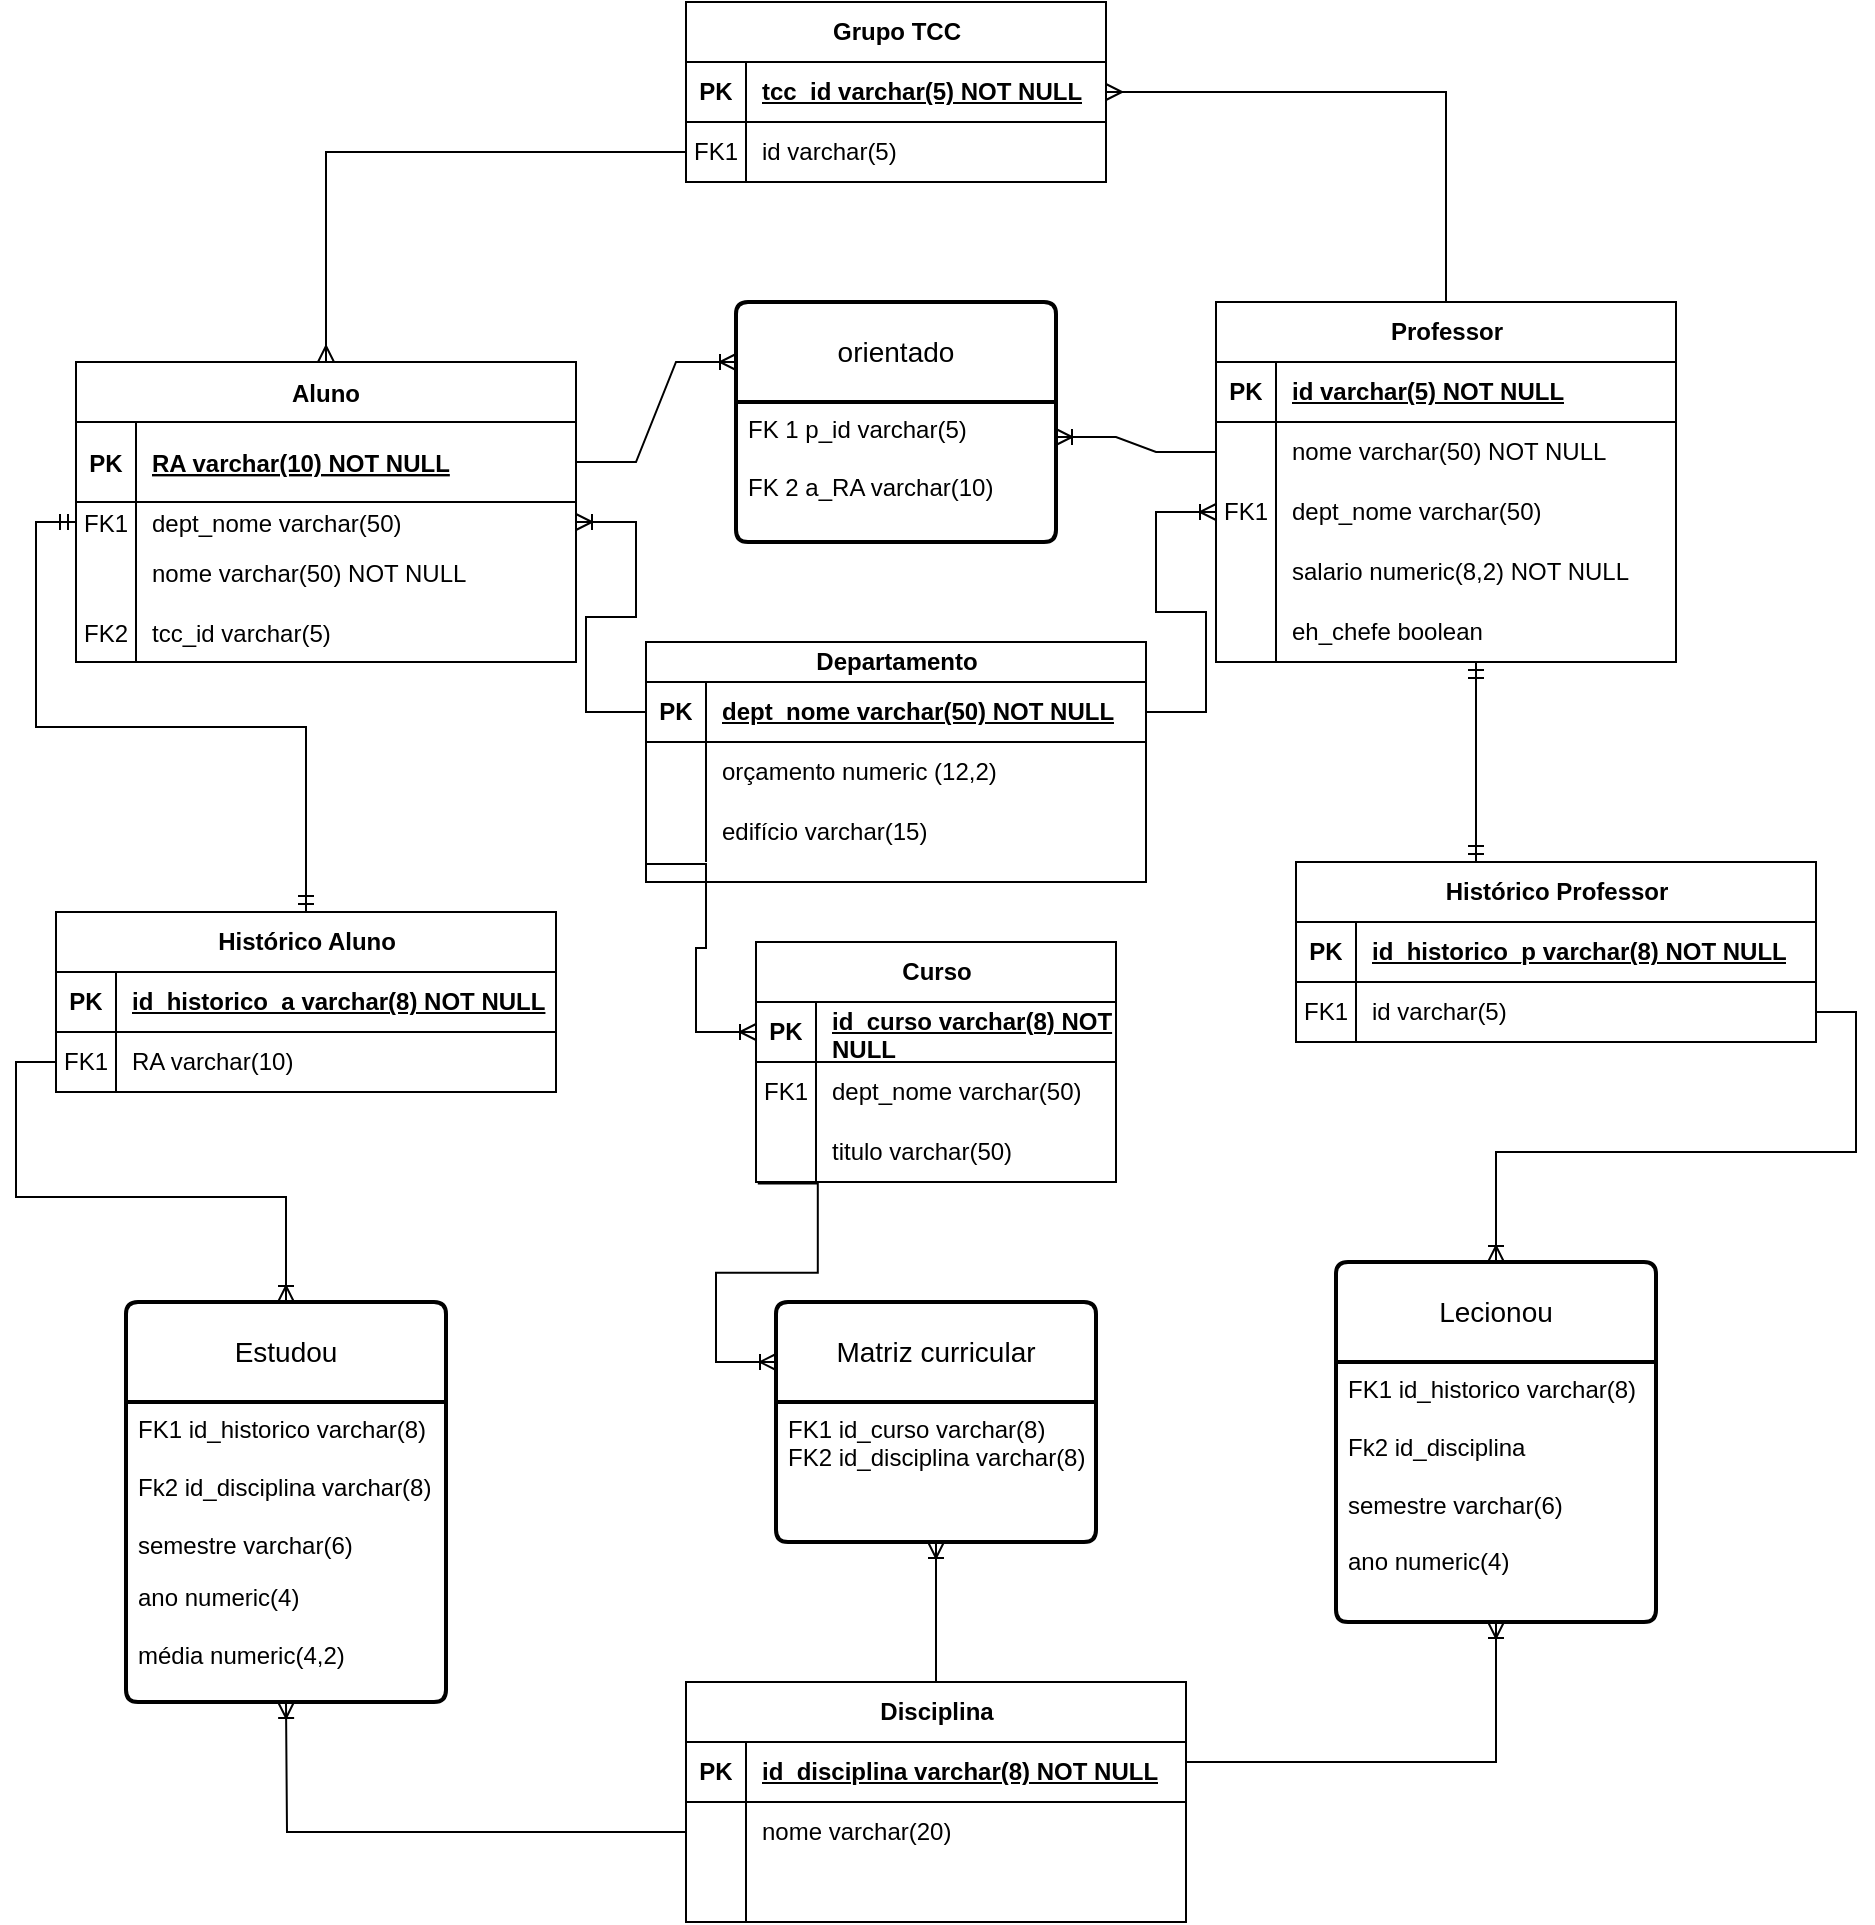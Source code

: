<mxfile version="24.4.4" type="device">
  <diagram id="R2lEEEUBdFMjLlhIrx00" name="Page-1">
    <mxGraphModel dx="2706" dy="1057" grid="1" gridSize="10" guides="1" tooltips="1" connect="1" arrows="1" fold="1" page="1" pageScale="1" pageWidth="850" pageHeight="1100" math="0" shadow="0" extFonts="Permanent Marker^https://fonts.googleapis.com/css?family=Permanent+Marker">
      <root>
        <mxCell id="0" />
        <mxCell id="1" parent="0" />
        <mxCell id="C-vyLk0tnHw3VtMMgP7b-23" value="Aluno" style="shape=table;startSize=30;container=1;collapsible=1;childLayout=tableLayout;fixedRows=1;rowLines=0;fontStyle=1;align=center;resizeLast=1;" parent="1" vertex="1">
          <mxGeometry x="390" y="330" width="250" height="150" as="geometry" />
        </mxCell>
        <mxCell id="C-vyLk0tnHw3VtMMgP7b-24" value="" style="shape=partialRectangle;collapsible=0;dropTarget=0;pointerEvents=0;fillColor=none;points=[[0,0.5],[1,0.5]];portConstraint=eastwest;top=0;left=0;right=0;bottom=1;" parent="C-vyLk0tnHw3VtMMgP7b-23" vertex="1">
          <mxGeometry y="30" width="250" height="40" as="geometry" />
        </mxCell>
        <mxCell id="C-vyLk0tnHw3VtMMgP7b-25" value="PK" style="shape=partialRectangle;overflow=hidden;connectable=0;fillColor=none;top=0;left=0;bottom=0;right=0;fontStyle=1;" parent="C-vyLk0tnHw3VtMMgP7b-24" vertex="1">
          <mxGeometry width="30" height="40" as="geometry">
            <mxRectangle width="30" height="40" as="alternateBounds" />
          </mxGeometry>
        </mxCell>
        <mxCell id="C-vyLk0tnHw3VtMMgP7b-26" value="RA varchar(10) NOT NULL " style="shape=partialRectangle;overflow=hidden;connectable=0;fillColor=none;top=0;left=0;bottom=0;right=0;align=left;spacingLeft=6;fontStyle=5;" parent="C-vyLk0tnHw3VtMMgP7b-24" vertex="1">
          <mxGeometry x="30" width="220" height="40" as="geometry">
            <mxRectangle width="220" height="40" as="alternateBounds" />
          </mxGeometry>
        </mxCell>
        <mxCell id="ZfiC-rgKE3ROFHH8nyCl-89" style="shape=partialRectangle;collapsible=0;dropTarget=0;pointerEvents=0;fillColor=none;points=[[0,0.5],[1,0.5]];portConstraint=eastwest;top=0;left=0;right=0;bottom=0;" parent="C-vyLk0tnHw3VtMMgP7b-23" vertex="1">
          <mxGeometry y="70" width="250" height="20" as="geometry" />
        </mxCell>
        <mxCell id="ZfiC-rgKE3ROFHH8nyCl-90" value="FK1" style="shape=partialRectangle;overflow=hidden;connectable=0;fillColor=none;top=0;left=0;bottom=0;right=0;" parent="ZfiC-rgKE3ROFHH8nyCl-89" vertex="1">
          <mxGeometry width="30" height="20" as="geometry">
            <mxRectangle width="30" height="20" as="alternateBounds" />
          </mxGeometry>
        </mxCell>
        <mxCell id="ZfiC-rgKE3ROFHH8nyCl-91" value="dept_nome varchar(50)" style="shape=partialRectangle;overflow=hidden;connectable=0;fillColor=none;top=0;left=0;bottom=0;right=0;align=left;spacingLeft=6;" parent="ZfiC-rgKE3ROFHH8nyCl-89" vertex="1">
          <mxGeometry x="30" width="220" height="20" as="geometry">
            <mxRectangle width="220" height="20" as="alternateBounds" />
          </mxGeometry>
        </mxCell>
        <mxCell id="C-vyLk0tnHw3VtMMgP7b-27" value="" style="shape=partialRectangle;collapsible=0;dropTarget=0;pointerEvents=0;fillColor=none;points=[[0,0.5],[1,0.5]];portConstraint=eastwest;top=0;left=0;right=0;bottom=0;" parent="C-vyLk0tnHw3VtMMgP7b-23" vertex="1">
          <mxGeometry y="90" width="250" height="30" as="geometry" />
        </mxCell>
        <mxCell id="C-vyLk0tnHw3VtMMgP7b-28" value="" style="shape=partialRectangle;overflow=hidden;connectable=0;fillColor=none;top=0;left=0;bottom=0;right=0;" parent="C-vyLk0tnHw3VtMMgP7b-27" vertex="1">
          <mxGeometry width="30" height="30" as="geometry">
            <mxRectangle width="30" height="30" as="alternateBounds" />
          </mxGeometry>
        </mxCell>
        <mxCell id="C-vyLk0tnHw3VtMMgP7b-29" value="nome varchar(50) NOT NULL" style="shape=partialRectangle;overflow=hidden;connectable=0;fillColor=none;top=0;left=0;bottom=0;right=0;align=left;spacingLeft=6;" parent="C-vyLk0tnHw3VtMMgP7b-27" vertex="1">
          <mxGeometry x="30" width="220" height="30" as="geometry">
            <mxRectangle width="220" height="30" as="alternateBounds" />
          </mxGeometry>
        </mxCell>
        <mxCell id="eFaswVsTaWj_nXgPImSr-24" style="shape=partialRectangle;collapsible=0;dropTarget=0;pointerEvents=0;fillColor=none;points=[[0,0.5],[1,0.5]];portConstraint=eastwest;top=0;left=0;right=0;bottom=0;" parent="C-vyLk0tnHw3VtMMgP7b-23" vertex="1">
          <mxGeometry y="120" width="250" height="30" as="geometry" />
        </mxCell>
        <mxCell id="eFaswVsTaWj_nXgPImSr-25" value="FK2" style="shape=partialRectangle;overflow=hidden;connectable=0;fillColor=none;top=0;left=0;bottom=0;right=0;" parent="eFaswVsTaWj_nXgPImSr-24" vertex="1">
          <mxGeometry width="30" height="30" as="geometry">
            <mxRectangle width="30" height="30" as="alternateBounds" />
          </mxGeometry>
        </mxCell>
        <mxCell id="eFaswVsTaWj_nXgPImSr-26" value="tcc_id varchar(5)" style="shape=partialRectangle;overflow=hidden;connectable=0;fillColor=none;top=0;left=0;bottom=0;right=0;align=left;spacingLeft=6;" parent="eFaswVsTaWj_nXgPImSr-24" vertex="1">
          <mxGeometry x="30" width="220" height="30" as="geometry">
            <mxRectangle width="220" height="30" as="alternateBounds" />
          </mxGeometry>
        </mxCell>
        <mxCell id="V-gbVUibh66aEw_NLdUC-1" value="orientado" style="swimlane;childLayout=stackLayout;horizontal=1;startSize=50;horizontalStack=0;rounded=1;fontSize=14;fontStyle=0;strokeWidth=2;resizeParent=0;resizeLast=1;shadow=0;dashed=0;align=center;arcSize=4;whiteSpace=wrap;html=1;" parent="1" vertex="1">
          <mxGeometry x="720" y="300" width="160" height="120" as="geometry" />
        </mxCell>
        <mxCell id="V-gbVUibh66aEw_NLdUC-2" value="FK 1 p_id varchar(5)&lt;div&gt;&lt;br&gt;&lt;div&gt;FK 2 a_RA varchar(10)&lt;/div&gt;&lt;/div&gt;" style="align=left;strokeColor=none;fillColor=none;spacingLeft=4;fontSize=12;verticalAlign=top;resizable=0;rotatable=0;part=1;html=1;" parent="V-gbVUibh66aEw_NLdUC-1" vertex="1">
          <mxGeometry y="50" width="160" height="70" as="geometry" />
        </mxCell>
        <mxCell id="V-gbVUibh66aEw_NLdUC-4" value="" style="edgeStyle=entityRelationEdgeStyle;fontSize=12;html=1;endArrow=ERoneToMany;rounded=0;exitX=1;exitY=0.5;exitDx=0;exitDy=0;entryX=0;entryY=0.25;entryDx=0;entryDy=0;" parent="1" source="C-vyLk0tnHw3VtMMgP7b-24" target="V-gbVUibh66aEw_NLdUC-1" edge="1">
          <mxGeometry width="100" height="100" relative="1" as="geometry">
            <mxPoint x="730" y="520" as="sourcePoint" />
            <mxPoint x="830" y="420" as="targetPoint" />
          </mxGeometry>
        </mxCell>
        <mxCell id="eFaswVsTaWj_nXgPImSr-29" style="edgeStyle=orthogonalEdgeStyle;rounded=0;orthogonalLoop=1;jettySize=auto;html=1;exitX=0.5;exitY=0;exitDx=0;exitDy=0;entryX=1;entryY=0.5;entryDx=0;entryDy=0;endArrow=ERmany;endFill=0;" parent="1" source="V-gbVUibh66aEw_NLdUC-5" edge="1">
          <mxGeometry relative="1" as="geometry" />
        </mxCell>
        <mxCell id="eFaswVsTaWj_nXgPImSr-30" style="edgeStyle=orthogonalEdgeStyle;rounded=0;orthogonalLoop=1;jettySize=auto;html=1;exitX=0.5;exitY=0;exitDx=0;exitDy=0;entryX=1;entryY=0.5;entryDx=0;entryDy=0;endArrow=ERmany;endFill=0;" parent="1" source="V-gbVUibh66aEw_NLdUC-5" target="eFaswVsTaWj_nXgPImSr-11" edge="1">
          <mxGeometry relative="1" as="geometry" />
        </mxCell>
        <mxCell id="V-gbVUibh66aEw_NLdUC-5" value="Professor" style="shape=table;startSize=30;container=1;collapsible=1;childLayout=tableLayout;fixedRows=1;rowLines=0;fontStyle=1;align=center;resizeLast=1;html=1;" parent="1" vertex="1">
          <mxGeometry x="960" y="300" width="230" height="180" as="geometry" />
        </mxCell>
        <mxCell id="V-gbVUibh66aEw_NLdUC-6" value="" style="shape=tableRow;horizontal=0;startSize=0;swimlaneHead=0;swimlaneBody=0;fillColor=none;collapsible=0;dropTarget=0;points=[[0,0.5],[1,0.5]];portConstraint=eastwest;top=0;left=0;right=0;bottom=1;" parent="V-gbVUibh66aEw_NLdUC-5" vertex="1">
          <mxGeometry y="30" width="230" height="30" as="geometry" />
        </mxCell>
        <mxCell id="V-gbVUibh66aEw_NLdUC-7" value="PK" style="shape=partialRectangle;connectable=0;fillColor=none;top=0;left=0;bottom=0;right=0;fontStyle=1;overflow=hidden;whiteSpace=wrap;html=1;" parent="V-gbVUibh66aEw_NLdUC-6" vertex="1">
          <mxGeometry width="30" height="30" as="geometry">
            <mxRectangle width="30" height="30" as="alternateBounds" />
          </mxGeometry>
        </mxCell>
        <mxCell id="V-gbVUibh66aEw_NLdUC-8" value="id varchar(5) NOT NULL" style="shape=partialRectangle;connectable=0;fillColor=none;top=0;left=0;bottom=0;right=0;align=left;spacingLeft=6;fontStyle=5;overflow=hidden;whiteSpace=wrap;html=1;" parent="V-gbVUibh66aEw_NLdUC-6" vertex="1">
          <mxGeometry x="30" width="200" height="30" as="geometry">
            <mxRectangle width="200" height="30" as="alternateBounds" />
          </mxGeometry>
        </mxCell>
        <mxCell id="V-gbVUibh66aEw_NLdUC-9" value="" style="shape=tableRow;horizontal=0;startSize=0;swimlaneHead=0;swimlaneBody=0;fillColor=none;collapsible=0;dropTarget=0;points=[[0,0.5],[1,0.5]];portConstraint=eastwest;top=0;left=0;right=0;bottom=0;" parent="V-gbVUibh66aEw_NLdUC-5" vertex="1">
          <mxGeometry y="60" width="230" height="30" as="geometry" />
        </mxCell>
        <mxCell id="V-gbVUibh66aEw_NLdUC-10" value="" style="shape=partialRectangle;connectable=0;fillColor=none;top=0;left=0;bottom=0;right=0;editable=1;overflow=hidden;whiteSpace=wrap;html=1;" parent="V-gbVUibh66aEw_NLdUC-9" vertex="1">
          <mxGeometry width="30" height="30" as="geometry">
            <mxRectangle width="30" height="30" as="alternateBounds" />
          </mxGeometry>
        </mxCell>
        <mxCell id="V-gbVUibh66aEw_NLdUC-11" value="nome varchar(50) NOT NULL" style="shape=partialRectangle;connectable=0;fillColor=none;top=0;left=0;bottom=0;right=0;align=left;spacingLeft=6;overflow=hidden;whiteSpace=wrap;html=1;" parent="V-gbVUibh66aEw_NLdUC-9" vertex="1">
          <mxGeometry x="30" width="200" height="30" as="geometry">
            <mxRectangle width="200" height="30" as="alternateBounds" />
          </mxGeometry>
        </mxCell>
        <mxCell id="V-gbVUibh66aEw_NLdUC-12" value="" style="shape=tableRow;horizontal=0;startSize=0;swimlaneHead=0;swimlaneBody=0;fillColor=none;collapsible=0;dropTarget=0;points=[[0,0.5],[1,0.5]];portConstraint=eastwest;top=0;left=0;right=0;bottom=0;" parent="V-gbVUibh66aEw_NLdUC-5" vertex="1">
          <mxGeometry y="90" width="230" height="30" as="geometry" />
        </mxCell>
        <mxCell id="V-gbVUibh66aEw_NLdUC-13" value="FK1" style="shape=partialRectangle;connectable=0;fillColor=none;top=0;left=0;bottom=0;right=0;editable=1;overflow=hidden;whiteSpace=wrap;html=1;" parent="V-gbVUibh66aEw_NLdUC-12" vertex="1">
          <mxGeometry width="30" height="30" as="geometry">
            <mxRectangle width="30" height="30" as="alternateBounds" />
          </mxGeometry>
        </mxCell>
        <mxCell id="V-gbVUibh66aEw_NLdUC-14" value="dept_nome varchar(50)" style="shape=partialRectangle;connectable=0;fillColor=none;top=0;left=0;bottom=0;right=0;align=left;spacingLeft=6;overflow=hidden;whiteSpace=wrap;html=1;" parent="V-gbVUibh66aEw_NLdUC-12" vertex="1">
          <mxGeometry x="30" width="200" height="30" as="geometry">
            <mxRectangle width="200" height="30" as="alternateBounds" />
          </mxGeometry>
        </mxCell>
        <mxCell id="V-gbVUibh66aEw_NLdUC-15" value="" style="shape=tableRow;horizontal=0;startSize=0;swimlaneHead=0;swimlaneBody=0;fillColor=none;collapsible=0;dropTarget=0;points=[[0,0.5],[1,0.5]];portConstraint=eastwest;top=0;left=0;right=0;bottom=0;" parent="V-gbVUibh66aEw_NLdUC-5" vertex="1">
          <mxGeometry y="120" width="230" height="30" as="geometry" />
        </mxCell>
        <mxCell id="V-gbVUibh66aEw_NLdUC-16" value="" style="shape=partialRectangle;connectable=0;fillColor=none;top=0;left=0;bottom=0;right=0;editable=1;overflow=hidden;whiteSpace=wrap;html=1;" parent="V-gbVUibh66aEw_NLdUC-15" vertex="1">
          <mxGeometry width="30" height="30" as="geometry">
            <mxRectangle width="30" height="30" as="alternateBounds" />
          </mxGeometry>
        </mxCell>
        <mxCell id="V-gbVUibh66aEw_NLdUC-17" value="salario numeric(8,2) NOT NULL" style="shape=partialRectangle;connectable=0;fillColor=none;top=0;left=0;bottom=0;right=0;align=left;spacingLeft=6;overflow=hidden;whiteSpace=wrap;html=1;" parent="V-gbVUibh66aEw_NLdUC-15" vertex="1">
          <mxGeometry x="30" width="200" height="30" as="geometry">
            <mxRectangle width="200" height="30" as="alternateBounds" />
          </mxGeometry>
        </mxCell>
        <mxCell id="eFaswVsTaWj_nXgPImSr-7" style="shape=tableRow;horizontal=0;startSize=0;swimlaneHead=0;swimlaneBody=0;fillColor=none;collapsible=0;dropTarget=0;points=[[0,0.5],[1,0.5]];portConstraint=eastwest;top=0;left=0;right=0;bottom=0;" parent="V-gbVUibh66aEw_NLdUC-5" vertex="1">
          <mxGeometry y="150" width="230" height="30" as="geometry" />
        </mxCell>
        <mxCell id="eFaswVsTaWj_nXgPImSr-8" style="shape=partialRectangle;connectable=0;fillColor=none;top=0;left=0;bottom=0;right=0;editable=1;overflow=hidden;whiteSpace=wrap;html=1;" parent="eFaswVsTaWj_nXgPImSr-7" vertex="1">
          <mxGeometry width="30" height="30" as="geometry">
            <mxRectangle width="30" height="30" as="alternateBounds" />
          </mxGeometry>
        </mxCell>
        <mxCell id="eFaswVsTaWj_nXgPImSr-9" value="eh_chefe boolean" style="shape=partialRectangle;connectable=0;fillColor=none;top=0;left=0;bottom=0;right=0;align=left;spacingLeft=6;overflow=hidden;whiteSpace=wrap;html=1;" parent="eFaswVsTaWj_nXgPImSr-7" vertex="1">
          <mxGeometry x="30" width="200" height="30" as="geometry">
            <mxRectangle width="200" height="30" as="alternateBounds" />
          </mxGeometry>
        </mxCell>
        <mxCell id="V-gbVUibh66aEw_NLdUC-18" value="" style="edgeStyle=entityRelationEdgeStyle;fontSize=12;html=1;endArrow=ERoneToMany;rounded=0;exitX=0;exitY=0.5;exitDx=0;exitDy=0;entryX=1;entryY=0.25;entryDx=0;entryDy=0;" parent="1" source="V-gbVUibh66aEw_NLdUC-9" target="V-gbVUibh66aEw_NLdUC-2" edge="1">
          <mxGeometry width="100" height="100" relative="1" as="geometry">
            <mxPoint x="680" y="345" as="sourcePoint" />
            <mxPoint x="850" y="350" as="targetPoint" />
          </mxGeometry>
        </mxCell>
        <mxCell id="V-gbVUibh66aEw_NLdUC-19" value="Departamento" style="shape=table;startSize=20;container=1;collapsible=1;childLayout=tableLayout;fixedRows=1;rowLines=0;fontStyle=1;align=center;resizeLast=1;html=1;" parent="1" vertex="1">
          <mxGeometry x="675" y="470" width="250" height="120" as="geometry" />
        </mxCell>
        <mxCell id="V-gbVUibh66aEw_NLdUC-20" value="" style="shape=tableRow;horizontal=0;startSize=0;swimlaneHead=0;swimlaneBody=0;fillColor=none;collapsible=0;dropTarget=0;points=[[0,0.5],[1,0.5]];portConstraint=eastwest;top=0;left=0;right=0;bottom=1;" parent="V-gbVUibh66aEw_NLdUC-19" vertex="1">
          <mxGeometry y="20" width="250" height="30" as="geometry" />
        </mxCell>
        <mxCell id="V-gbVUibh66aEw_NLdUC-21" value="PK" style="shape=partialRectangle;connectable=0;fillColor=none;top=0;left=0;bottom=0;right=0;fontStyle=1;overflow=hidden;whiteSpace=wrap;html=1;" parent="V-gbVUibh66aEw_NLdUC-20" vertex="1">
          <mxGeometry width="30" height="30" as="geometry">
            <mxRectangle width="30" height="30" as="alternateBounds" />
          </mxGeometry>
        </mxCell>
        <mxCell id="V-gbVUibh66aEw_NLdUC-22" value="dept_nome varchar(50) NOT NULL" style="shape=partialRectangle;connectable=0;fillColor=none;top=0;left=0;bottom=0;right=0;align=left;spacingLeft=6;fontStyle=5;overflow=hidden;whiteSpace=wrap;html=1;" parent="V-gbVUibh66aEw_NLdUC-20" vertex="1">
          <mxGeometry x="30" width="220" height="30" as="geometry">
            <mxRectangle width="220" height="30" as="alternateBounds" />
          </mxGeometry>
        </mxCell>
        <mxCell id="V-gbVUibh66aEw_NLdUC-23" value="" style="shape=tableRow;horizontal=0;startSize=0;swimlaneHead=0;swimlaneBody=0;fillColor=none;collapsible=0;dropTarget=0;points=[[0,0.5],[1,0.5]];portConstraint=eastwest;top=0;left=0;right=0;bottom=0;" parent="V-gbVUibh66aEw_NLdUC-19" vertex="1">
          <mxGeometry y="50" width="250" height="30" as="geometry" />
        </mxCell>
        <mxCell id="V-gbVUibh66aEw_NLdUC-24" value="" style="shape=partialRectangle;connectable=0;fillColor=none;top=0;left=0;bottom=0;right=0;editable=1;overflow=hidden;whiteSpace=wrap;html=1;" parent="V-gbVUibh66aEw_NLdUC-23" vertex="1">
          <mxGeometry width="30" height="30" as="geometry">
            <mxRectangle width="30" height="30" as="alternateBounds" />
          </mxGeometry>
        </mxCell>
        <mxCell id="V-gbVUibh66aEw_NLdUC-25" value="orçamento numeric (12,2)" style="shape=partialRectangle;connectable=0;fillColor=none;top=0;left=0;bottom=0;right=0;align=left;spacingLeft=6;overflow=hidden;whiteSpace=wrap;html=1;" parent="V-gbVUibh66aEw_NLdUC-23" vertex="1">
          <mxGeometry x="30" width="220" height="30" as="geometry">
            <mxRectangle width="220" height="30" as="alternateBounds" />
          </mxGeometry>
        </mxCell>
        <mxCell id="V-gbVUibh66aEw_NLdUC-26" value="" style="shape=tableRow;horizontal=0;startSize=0;swimlaneHead=0;swimlaneBody=0;fillColor=none;collapsible=0;dropTarget=0;points=[[0,0.5],[1,0.5]];portConstraint=eastwest;top=0;left=0;right=0;bottom=0;" parent="V-gbVUibh66aEw_NLdUC-19" vertex="1">
          <mxGeometry y="80" width="250" height="30" as="geometry" />
        </mxCell>
        <mxCell id="V-gbVUibh66aEw_NLdUC-27" value="" style="shape=partialRectangle;connectable=0;fillColor=none;top=0;left=0;bottom=0;right=0;editable=1;overflow=hidden;whiteSpace=wrap;html=1;" parent="V-gbVUibh66aEw_NLdUC-26" vertex="1">
          <mxGeometry width="30" height="30" as="geometry">
            <mxRectangle width="30" height="30" as="alternateBounds" />
          </mxGeometry>
        </mxCell>
        <mxCell id="V-gbVUibh66aEw_NLdUC-28" value="edifício varchar(15)" style="shape=partialRectangle;connectable=0;fillColor=none;top=0;left=0;bottom=0;right=0;align=left;spacingLeft=6;overflow=hidden;whiteSpace=wrap;html=1;" parent="V-gbVUibh66aEw_NLdUC-26" vertex="1">
          <mxGeometry x="30" width="220" height="30" as="geometry">
            <mxRectangle width="220" height="30" as="alternateBounds" />
          </mxGeometry>
        </mxCell>
        <mxCell id="V-gbVUibh66aEw_NLdUC-32" value="" style="edgeStyle=entityRelationEdgeStyle;fontSize=12;html=1;endArrow=ERoneToMany;rounded=0;exitX=0;exitY=0.5;exitDx=0;exitDy=0;entryX=1;entryY=0.5;entryDx=0;entryDy=0;" parent="1" source="V-gbVUibh66aEw_NLdUC-20" target="ZfiC-rgKE3ROFHH8nyCl-89" edge="1">
          <mxGeometry width="100" height="100" relative="1" as="geometry">
            <mxPoint x="680" y="345" as="sourcePoint" />
            <mxPoint x="740" y="340" as="targetPoint" />
          </mxGeometry>
        </mxCell>
        <mxCell id="V-gbVUibh66aEw_NLdUC-33" value="" style="edgeStyle=entityRelationEdgeStyle;fontSize=12;html=1;endArrow=ERoneToMany;rounded=0;exitX=1;exitY=0.5;exitDx=0;exitDy=0;entryX=0;entryY=0.5;entryDx=0;entryDy=0;" parent="1" source="V-gbVUibh66aEw_NLdUC-20" target="V-gbVUibh66aEw_NLdUC-12" edge="1">
          <mxGeometry width="100" height="100" relative="1" as="geometry">
            <mxPoint x="690" y="355" as="sourcePoint" />
            <mxPoint x="750" y="350" as="targetPoint" />
          </mxGeometry>
        </mxCell>
        <mxCell id="V-gbVUibh66aEw_NLdUC-34" value="Curso" style="shape=table;startSize=30;container=1;collapsible=1;childLayout=tableLayout;fixedRows=1;rowLines=0;fontStyle=1;align=center;resizeLast=1;html=1;" parent="1" vertex="1">
          <mxGeometry x="730" y="620" width="180" height="120" as="geometry" />
        </mxCell>
        <mxCell id="V-gbVUibh66aEw_NLdUC-35" value="" style="shape=tableRow;horizontal=0;startSize=0;swimlaneHead=0;swimlaneBody=0;fillColor=none;collapsible=0;dropTarget=0;points=[[0,0.5],[1,0.5]];portConstraint=eastwest;top=0;left=0;right=0;bottom=1;" parent="V-gbVUibh66aEw_NLdUC-34" vertex="1">
          <mxGeometry y="30" width="180" height="30" as="geometry" />
        </mxCell>
        <mxCell id="V-gbVUibh66aEw_NLdUC-36" value="PK" style="shape=partialRectangle;connectable=0;fillColor=none;top=0;left=0;bottom=0;right=0;fontStyle=1;overflow=hidden;whiteSpace=wrap;html=1;" parent="V-gbVUibh66aEw_NLdUC-35" vertex="1">
          <mxGeometry width="30" height="30" as="geometry">
            <mxRectangle width="30" height="30" as="alternateBounds" />
          </mxGeometry>
        </mxCell>
        <mxCell id="V-gbVUibh66aEw_NLdUC-37" value="id_curso varchar(8) NOT NULL" style="shape=partialRectangle;connectable=0;fillColor=none;top=0;left=0;bottom=0;right=0;align=left;spacingLeft=6;fontStyle=5;overflow=hidden;whiteSpace=wrap;html=1;" parent="V-gbVUibh66aEw_NLdUC-35" vertex="1">
          <mxGeometry x="30" width="150" height="30" as="geometry">
            <mxRectangle width="150" height="30" as="alternateBounds" />
          </mxGeometry>
        </mxCell>
        <mxCell id="V-gbVUibh66aEw_NLdUC-38" value="" style="shape=tableRow;horizontal=0;startSize=0;swimlaneHead=0;swimlaneBody=0;fillColor=none;collapsible=0;dropTarget=0;points=[[0,0.5],[1,0.5]];portConstraint=eastwest;top=0;left=0;right=0;bottom=0;" parent="V-gbVUibh66aEw_NLdUC-34" vertex="1">
          <mxGeometry y="60" width="180" height="30" as="geometry" />
        </mxCell>
        <mxCell id="V-gbVUibh66aEw_NLdUC-39" value="FK1" style="shape=partialRectangle;connectable=0;fillColor=none;top=0;left=0;bottom=0;right=0;editable=1;overflow=hidden;whiteSpace=wrap;html=1;" parent="V-gbVUibh66aEw_NLdUC-38" vertex="1">
          <mxGeometry width="30" height="30" as="geometry">
            <mxRectangle width="30" height="30" as="alternateBounds" />
          </mxGeometry>
        </mxCell>
        <mxCell id="V-gbVUibh66aEw_NLdUC-40" value="dept_nome varchar(50)" style="shape=partialRectangle;connectable=0;fillColor=none;top=0;left=0;bottom=0;right=0;align=left;spacingLeft=6;overflow=hidden;whiteSpace=wrap;html=1;" parent="V-gbVUibh66aEw_NLdUC-38" vertex="1">
          <mxGeometry x="30" width="150" height="30" as="geometry">
            <mxRectangle width="150" height="30" as="alternateBounds" />
          </mxGeometry>
        </mxCell>
        <mxCell id="V-gbVUibh66aEw_NLdUC-41" value="" style="shape=tableRow;horizontal=0;startSize=0;swimlaneHead=0;swimlaneBody=0;fillColor=none;collapsible=0;dropTarget=0;points=[[0,0.5],[1,0.5]];portConstraint=eastwest;top=0;left=0;right=0;bottom=0;" parent="V-gbVUibh66aEw_NLdUC-34" vertex="1">
          <mxGeometry y="90" width="180" height="30" as="geometry" />
        </mxCell>
        <mxCell id="V-gbVUibh66aEw_NLdUC-42" value="" style="shape=partialRectangle;connectable=0;fillColor=none;top=0;left=0;bottom=0;right=0;editable=1;overflow=hidden;whiteSpace=wrap;html=1;" parent="V-gbVUibh66aEw_NLdUC-41" vertex="1">
          <mxGeometry width="30" height="30" as="geometry">
            <mxRectangle width="30" height="30" as="alternateBounds" />
          </mxGeometry>
        </mxCell>
        <mxCell id="V-gbVUibh66aEw_NLdUC-43" value="titulo varchar(50)" style="shape=partialRectangle;connectable=0;fillColor=none;top=0;left=0;bottom=0;right=0;align=left;spacingLeft=6;overflow=hidden;whiteSpace=wrap;html=1;" parent="V-gbVUibh66aEw_NLdUC-41" vertex="1">
          <mxGeometry x="30" width="150" height="30" as="geometry">
            <mxRectangle width="150" height="30" as="alternateBounds" />
          </mxGeometry>
        </mxCell>
        <mxCell id="V-gbVUibh66aEw_NLdUC-47" value="" style="edgeStyle=entityRelationEdgeStyle;fontSize=12;html=1;endArrow=ERoneToMany;rounded=0;exitX=0;exitY=1.033;exitDx=0;exitDy=0;entryX=0;entryY=0.5;entryDx=0;entryDy=0;exitPerimeter=0;" parent="1" source="V-gbVUibh66aEw_NLdUC-26" target="V-gbVUibh66aEw_NLdUC-35" edge="1">
          <mxGeometry width="100" height="100" relative="1" as="geometry">
            <mxPoint x="700" y="365" as="sourcePoint" />
            <mxPoint x="760" y="360" as="targetPoint" />
          </mxGeometry>
        </mxCell>
        <mxCell id="z6v9aP4HgjRnS5ZLbUbq-8" style="edgeStyle=orthogonalEdgeStyle;rounded=0;orthogonalLoop=1;jettySize=auto;html=1;exitX=0.5;exitY=0;exitDx=0;exitDy=0;entryX=0.5;entryY=1;entryDx=0;entryDy=0;endArrow=ERoneToMany;endFill=0;" parent="1" source="V-gbVUibh66aEw_NLdUC-126" target="V-gbVUibh66aEw_NLdUC-146" edge="1">
          <mxGeometry relative="1" as="geometry" />
        </mxCell>
        <mxCell id="V-gbVUibh66aEw_NLdUC-126" value="Disciplina" style="shape=table;startSize=30;container=1;collapsible=1;childLayout=tableLayout;fixedRows=1;rowLines=0;fontStyle=1;align=center;resizeLast=1;html=1;" parent="1" vertex="1">
          <mxGeometry x="695" y="990" width="250" height="120" as="geometry" />
        </mxCell>
        <mxCell id="V-gbVUibh66aEw_NLdUC-127" value="" style="shape=tableRow;horizontal=0;startSize=0;swimlaneHead=0;swimlaneBody=0;fillColor=none;collapsible=0;dropTarget=0;points=[[0,0.5],[1,0.5]];portConstraint=eastwest;top=0;left=0;right=0;bottom=1;" parent="V-gbVUibh66aEw_NLdUC-126" vertex="1">
          <mxGeometry y="30" width="250" height="30" as="geometry" />
        </mxCell>
        <mxCell id="V-gbVUibh66aEw_NLdUC-128" value="PK" style="shape=partialRectangle;connectable=0;fillColor=none;top=0;left=0;bottom=0;right=0;fontStyle=1;overflow=hidden;whiteSpace=wrap;html=1;" parent="V-gbVUibh66aEw_NLdUC-127" vertex="1">
          <mxGeometry width="30" height="30" as="geometry">
            <mxRectangle width="30" height="30" as="alternateBounds" />
          </mxGeometry>
        </mxCell>
        <mxCell id="V-gbVUibh66aEw_NLdUC-129" value="id_disciplina varchar(8) NOT NULL" style="shape=partialRectangle;connectable=0;fillColor=none;top=0;left=0;bottom=0;right=0;align=left;spacingLeft=6;fontStyle=5;overflow=hidden;whiteSpace=wrap;html=1;" parent="V-gbVUibh66aEw_NLdUC-127" vertex="1">
          <mxGeometry x="30" width="220" height="30" as="geometry">
            <mxRectangle width="220" height="30" as="alternateBounds" />
          </mxGeometry>
        </mxCell>
        <mxCell id="V-gbVUibh66aEw_NLdUC-130" value="" style="shape=tableRow;horizontal=0;startSize=0;swimlaneHead=0;swimlaneBody=0;fillColor=none;collapsible=0;dropTarget=0;points=[[0,0.5],[1,0.5]];portConstraint=eastwest;top=0;left=0;right=0;bottom=0;" parent="V-gbVUibh66aEw_NLdUC-126" vertex="1">
          <mxGeometry y="60" width="250" height="30" as="geometry" />
        </mxCell>
        <mxCell id="V-gbVUibh66aEw_NLdUC-131" value="" style="shape=partialRectangle;connectable=0;fillColor=none;top=0;left=0;bottom=0;right=0;editable=1;overflow=hidden;whiteSpace=wrap;html=1;" parent="V-gbVUibh66aEw_NLdUC-130" vertex="1">
          <mxGeometry width="30" height="30" as="geometry">
            <mxRectangle width="30" height="30" as="alternateBounds" />
          </mxGeometry>
        </mxCell>
        <mxCell id="V-gbVUibh66aEw_NLdUC-132" value="nome varchar(20)" style="shape=partialRectangle;connectable=0;fillColor=none;top=0;left=0;bottom=0;right=0;align=left;spacingLeft=6;overflow=hidden;whiteSpace=wrap;html=1;" parent="V-gbVUibh66aEw_NLdUC-130" vertex="1">
          <mxGeometry x="30" width="220" height="30" as="geometry">
            <mxRectangle width="220" height="30" as="alternateBounds" />
          </mxGeometry>
        </mxCell>
        <mxCell id="V-gbVUibh66aEw_NLdUC-133" value="" style="shape=tableRow;horizontal=0;startSize=0;swimlaneHead=0;swimlaneBody=0;fillColor=none;collapsible=0;dropTarget=0;points=[[0,0.5],[1,0.5]];portConstraint=eastwest;top=0;left=0;right=0;bottom=0;" parent="V-gbVUibh66aEw_NLdUC-126" vertex="1">
          <mxGeometry y="90" width="250" height="30" as="geometry" />
        </mxCell>
        <mxCell id="V-gbVUibh66aEw_NLdUC-134" value="" style="shape=partialRectangle;connectable=0;fillColor=none;top=0;left=0;bottom=0;right=0;editable=1;overflow=hidden;whiteSpace=wrap;html=1;" parent="V-gbVUibh66aEw_NLdUC-133" vertex="1">
          <mxGeometry width="30" height="30" as="geometry">
            <mxRectangle width="30" height="30" as="alternateBounds" />
          </mxGeometry>
        </mxCell>
        <mxCell id="V-gbVUibh66aEw_NLdUC-135" value="" style="shape=partialRectangle;connectable=0;fillColor=none;top=0;left=0;bottom=0;right=0;align=left;spacingLeft=6;overflow=hidden;whiteSpace=wrap;html=1;" parent="V-gbVUibh66aEw_NLdUC-133" vertex="1">
          <mxGeometry x="30" width="220" height="30" as="geometry">
            <mxRectangle width="220" height="30" as="alternateBounds" />
          </mxGeometry>
        </mxCell>
        <mxCell id="V-gbVUibh66aEw_NLdUC-145" value="Matriz curricular" style="swimlane;childLayout=stackLayout;horizontal=1;startSize=50;horizontalStack=0;rounded=1;fontSize=14;fontStyle=0;strokeWidth=2;resizeParent=0;resizeLast=1;shadow=0;dashed=0;align=center;arcSize=4;whiteSpace=wrap;html=1;" parent="1" vertex="1">
          <mxGeometry x="740" y="800" width="160" height="120" as="geometry" />
        </mxCell>
        <mxCell id="V-gbVUibh66aEw_NLdUC-146" value="FK1 id_curso varchar(8)&lt;div&gt;FK2 id_disciplina varchar(8)&lt;/div&gt;" style="align=left;strokeColor=none;fillColor=none;spacingLeft=4;fontSize=12;verticalAlign=top;resizable=0;rotatable=0;part=1;html=1;" parent="V-gbVUibh66aEw_NLdUC-145" vertex="1">
          <mxGeometry y="50" width="160" height="70" as="geometry" />
        </mxCell>
        <mxCell id="V-gbVUibh66aEw_NLdUC-148" value="" style="edgeStyle=entityRelationEdgeStyle;fontSize=12;html=1;endArrow=ERoneToMany;rounded=0;entryX=0;entryY=0.25;entryDx=0;entryDy=0;exitX=0.005;exitY=1.023;exitDx=0;exitDy=0;exitPerimeter=0;" parent="1" source="V-gbVUibh66aEw_NLdUC-41" target="V-gbVUibh66aEw_NLdUC-145" edge="1">
          <mxGeometry width="100" height="100" relative="1" as="geometry">
            <mxPoint x="590" y="730" as="sourcePoint" />
            <mxPoint x="690" y="630" as="targetPoint" />
          </mxGeometry>
        </mxCell>
        <mxCell id="z6v9aP4HgjRnS5ZLbUbq-32" style="edgeStyle=orthogonalEdgeStyle;rounded=0;orthogonalLoop=1;jettySize=auto;html=1;exitX=0;exitY=0.5;exitDx=0;exitDy=0;entryX=0.5;entryY=0;entryDx=0;entryDy=0;endArrow=ERmandOne;endFill=0;startArrow=ERmandOne;startFill=0;" parent="1" source="ZfiC-rgKE3ROFHH8nyCl-89" target="z6v9aP4HgjRnS5ZLbUbq-43" edge="1">
          <mxGeometry relative="1" as="geometry">
            <mxPoint x="405" y="665" as="targetPoint" />
          </mxGeometry>
        </mxCell>
        <mxCell id="z6v9aP4HgjRnS5ZLbUbq-33" value="Estudou" style="swimlane;childLayout=stackLayout;horizontal=1;startSize=50;horizontalStack=0;rounded=1;fontSize=14;fontStyle=0;strokeWidth=2;resizeParent=0;resizeLast=1;shadow=0;dashed=0;align=center;arcSize=4;whiteSpace=wrap;html=1;" parent="1" vertex="1">
          <mxGeometry x="415" y="800" width="160" height="200" as="geometry" />
        </mxCell>
        <mxCell id="z6v9aP4HgjRnS5ZLbUbq-34" value="FK1 id_historico varchar(8)&lt;div&gt;&lt;br&gt;&lt;div&gt;Fk2 id_disciplina varchar(8)&lt;/div&gt;&lt;/div&gt;&lt;div&gt;&lt;br&gt;&lt;/div&gt;&lt;div&gt;semestre varchar(6)&lt;/div&gt;" style="align=left;strokeColor=none;fillColor=none;spacingLeft=4;fontSize=12;verticalAlign=top;resizable=0;rotatable=0;part=1;html=1;" parent="z6v9aP4HgjRnS5ZLbUbq-33" vertex="1">
          <mxGeometry y="50" width="160" height="70" as="geometry" />
        </mxCell>
        <mxCell id="eFaswVsTaWj_nXgPImSr-1" value="&lt;div&gt;&lt;br&gt;&lt;/div&gt;&lt;div&gt;ano numeric(4)&lt;/div&gt;&lt;div&gt;&lt;br&gt;&lt;/div&gt;&lt;div&gt;média numeric(4,2)&lt;/div&gt;" style="align=left;strokeColor=none;fillColor=none;spacingLeft=4;fontSize=12;verticalAlign=top;resizable=0;rotatable=0;part=1;html=1;" parent="z6v9aP4HgjRnS5ZLbUbq-33" vertex="1">
          <mxGeometry y="120" width="160" height="30" as="geometry" />
        </mxCell>
        <mxCell id="eFaswVsTaWj_nXgPImSr-2" style="align=left;strokeColor=none;fillColor=none;spacingLeft=4;fontSize=12;verticalAlign=top;resizable=0;rotatable=0;part=1;html=1;" parent="z6v9aP4HgjRnS5ZLbUbq-33" vertex="1">
          <mxGeometry y="150" width="160" as="geometry" />
        </mxCell>
        <mxCell id="eFaswVsTaWj_nXgPImSr-3" style="align=left;strokeColor=none;fillColor=none;spacingLeft=4;fontSize=12;verticalAlign=top;resizable=0;rotatable=0;part=1;html=1;" parent="z6v9aP4HgjRnS5ZLbUbq-33" vertex="1">
          <mxGeometry y="150" width="160" as="geometry" />
        </mxCell>
        <mxCell id="eFaswVsTaWj_nXgPImSr-4" style="align=left;strokeColor=none;fillColor=none;spacingLeft=4;fontSize=12;verticalAlign=top;resizable=0;rotatable=0;part=1;html=1;" parent="z6v9aP4HgjRnS5ZLbUbq-33" vertex="1">
          <mxGeometry y="150" width="160" height="50" as="geometry" />
        </mxCell>
        <mxCell id="z6v9aP4HgjRnS5ZLbUbq-43" value="Histórico Aluno" style="shape=table;startSize=30;container=1;collapsible=1;childLayout=tableLayout;fixedRows=1;rowLines=0;fontStyle=1;align=center;resizeLast=1;html=1;" parent="1" vertex="1">
          <mxGeometry x="380" y="605" width="250" height="90" as="geometry" />
        </mxCell>
        <mxCell id="z6v9aP4HgjRnS5ZLbUbq-44" value="" style="shape=tableRow;horizontal=0;startSize=0;swimlaneHead=0;swimlaneBody=0;fillColor=none;collapsible=0;dropTarget=0;points=[[0,0.5],[1,0.5]];portConstraint=eastwest;top=0;left=0;right=0;bottom=1;" parent="z6v9aP4HgjRnS5ZLbUbq-43" vertex="1">
          <mxGeometry y="30" width="250" height="30" as="geometry" />
        </mxCell>
        <mxCell id="z6v9aP4HgjRnS5ZLbUbq-45" value="PK" style="shape=partialRectangle;connectable=0;fillColor=none;top=0;left=0;bottom=0;right=0;fontStyle=1;overflow=hidden;whiteSpace=wrap;html=1;" parent="z6v9aP4HgjRnS5ZLbUbq-44" vertex="1">
          <mxGeometry width="30" height="30" as="geometry">
            <mxRectangle width="30" height="30" as="alternateBounds" />
          </mxGeometry>
        </mxCell>
        <mxCell id="z6v9aP4HgjRnS5ZLbUbq-46" value="id_historico_a varchar(8) NOT NULL" style="shape=partialRectangle;connectable=0;fillColor=none;top=0;left=0;bottom=0;right=0;align=left;spacingLeft=6;fontStyle=5;overflow=hidden;whiteSpace=wrap;html=1;" parent="z6v9aP4HgjRnS5ZLbUbq-44" vertex="1">
          <mxGeometry x="30" width="220" height="30" as="geometry">
            <mxRectangle width="220" height="30" as="alternateBounds" />
          </mxGeometry>
        </mxCell>
        <mxCell id="z6v9aP4HgjRnS5ZLbUbq-47" value="" style="shape=tableRow;horizontal=0;startSize=0;swimlaneHead=0;swimlaneBody=0;fillColor=none;collapsible=0;dropTarget=0;points=[[0,0.5],[1,0.5]];portConstraint=eastwest;top=0;left=0;right=0;bottom=0;" parent="z6v9aP4HgjRnS5ZLbUbq-43" vertex="1">
          <mxGeometry y="60" width="250" height="30" as="geometry" />
        </mxCell>
        <mxCell id="z6v9aP4HgjRnS5ZLbUbq-48" value="FK1" style="shape=partialRectangle;connectable=0;fillColor=none;top=0;left=0;bottom=0;right=0;editable=1;overflow=hidden;whiteSpace=wrap;html=1;" parent="z6v9aP4HgjRnS5ZLbUbq-47" vertex="1">
          <mxGeometry width="30" height="30" as="geometry">
            <mxRectangle width="30" height="30" as="alternateBounds" />
          </mxGeometry>
        </mxCell>
        <mxCell id="z6v9aP4HgjRnS5ZLbUbq-49" value="RA varchar(10)" style="shape=partialRectangle;connectable=0;fillColor=none;top=0;left=0;bottom=0;right=0;align=left;spacingLeft=6;overflow=hidden;whiteSpace=wrap;html=1;" parent="z6v9aP4HgjRnS5ZLbUbq-47" vertex="1">
          <mxGeometry x="30" width="220" height="30" as="geometry">
            <mxRectangle width="220" height="30" as="alternateBounds" />
          </mxGeometry>
        </mxCell>
        <mxCell id="z6v9aP4HgjRnS5ZLbUbq-57" style="edgeStyle=orthogonalEdgeStyle;rounded=0;orthogonalLoop=1;jettySize=auto;html=1;entryX=0;entryY=0.5;entryDx=0;entryDy=0;endArrow=none;endFill=0;startArrow=ERoneToMany;startFill=0;exitX=0.5;exitY=1;exitDx=0;exitDy=0;" parent="1" target="V-gbVUibh66aEw_NLdUC-130" edge="1">
          <mxGeometry relative="1" as="geometry">
            <mxPoint x="495" y="1000" as="sourcePoint" />
          </mxGeometry>
        </mxCell>
        <mxCell id="z6v9aP4HgjRnS5ZLbUbq-58" style="edgeStyle=orthogonalEdgeStyle;rounded=0;orthogonalLoop=1;jettySize=auto;html=1;exitX=0;exitY=0.5;exitDx=0;exitDy=0;entryX=0.5;entryY=0;entryDx=0;entryDy=0;endArrow=ERoneToMany;endFill=0;" parent="1" source="z6v9aP4HgjRnS5ZLbUbq-47" target="z6v9aP4HgjRnS5ZLbUbq-33" edge="1">
          <mxGeometry relative="1" as="geometry" />
        </mxCell>
        <mxCell id="z6v9aP4HgjRnS5ZLbUbq-59" value="Lecionou" style="swimlane;childLayout=stackLayout;horizontal=1;startSize=50;horizontalStack=0;rounded=1;fontSize=14;fontStyle=0;strokeWidth=2;resizeParent=0;resizeLast=1;shadow=0;dashed=0;align=center;arcSize=4;whiteSpace=wrap;html=1;" parent="1" vertex="1">
          <mxGeometry x="1020" y="780" width="160" height="180" as="geometry" />
        </mxCell>
        <mxCell id="z6v9aP4HgjRnS5ZLbUbq-60" value="FK1 id_historico varchar(8)&lt;div&gt;&lt;br&gt;&lt;div&gt;Fk2 id_disciplina&lt;/div&gt;&lt;/div&gt;&lt;div&gt;&lt;br&gt;&lt;/div&gt;&lt;div&gt;semestre varchar(6)&lt;/div&gt;&lt;div&gt;&lt;br&gt;&lt;/div&gt;&lt;div&gt;ano numeric(4)&lt;/div&gt;" style="align=left;strokeColor=none;fillColor=none;spacingLeft=4;fontSize=12;verticalAlign=top;resizable=0;rotatable=0;part=1;html=1;" parent="z6v9aP4HgjRnS5ZLbUbq-59" vertex="1">
          <mxGeometry y="50" width="160" height="130" as="geometry" />
        </mxCell>
        <mxCell id="z6v9aP4HgjRnS5ZLbUbq-68" style="edgeStyle=orthogonalEdgeStyle;rounded=0;orthogonalLoop=1;jettySize=auto;html=1;exitX=0.5;exitY=1;exitDx=0;exitDy=0;entryX=1;entryY=0.5;entryDx=0;entryDy=0;endArrow=none;endFill=0;startArrow=ERoneToMany;startFill=0;" parent="1" source="z6v9aP4HgjRnS5ZLbUbq-60" target="V-gbVUibh66aEw_NLdUC-127" edge="1">
          <mxGeometry relative="1" as="geometry">
            <mxPoint x="1355" y="1200" as="targetPoint" />
            <Array as="points">
              <mxPoint x="1100" y="1030" />
              <mxPoint x="945" y="1030" />
            </Array>
          </mxGeometry>
        </mxCell>
        <mxCell id="z6v9aP4HgjRnS5ZLbUbq-70" style="edgeStyle=orthogonalEdgeStyle;rounded=0;orthogonalLoop=1;jettySize=auto;html=1;entryX=0.5;entryY=0;entryDx=0;entryDy=0;endArrow=ERmandOne;endFill=0;startArrow=ERmandOne;startFill=0;" parent="1" edge="1">
          <mxGeometry relative="1" as="geometry">
            <mxPoint x="1090" y="480" as="sourcePoint" />
            <mxPoint x="1090" y="580" as="targetPoint" />
          </mxGeometry>
        </mxCell>
        <mxCell id="z6v9aP4HgjRnS5ZLbUbq-71" value="Histórico Professor" style="shape=table;startSize=30;container=1;collapsible=1;childLayout=tableLayout;fixedRows=1;rowLines=0;fontStyle=1;align=center;resizeLast=1;html=1;" parent="1" vertex="1">
          <mxGeometry x="1000" y="580" width="260" height="90" as="geometry" />
        </mxCell>
        <mxCell id="z6v9aP4HgjRnS5ZLbUbq-72" value="" style="shape=tableRow;horizontal=0;startSize=0;swimlaneHead=0;swimlaneBody=0;fillColor=none;collapsible=0;dropTarget=0;points=[[0,0.5],[1,0.5]];portConstraint=eastwest;top=0;left=0;right=0;bottom=1;" parent="z6v9aP4HgjRnS5ZLbUbq-71" vertex="1">
          <mxGeometry y="30" width="260" height="30" as="geometry" />
        </mxCell>
        <mxCell id="z6v9aP4HgjRnS5ZLbUbq-73" value="PK" style="shape=partialRectangle;connectable=0;fillColor=none;top=0;left=0;bottom=0;right=0;fontStyle=1;overflow=hidden;whiteSpace=wrap;html=1;" parent="z6v9aP4HgjRnS5ZLbUbq-72" vertex="1">
          <mxGeometry width="30" height="30" as="geometry">
            <mxRectangle width="30" height="30" as="alternateBounds" />
          </mxGeometry>
        </mxCell>
        <mxCell id="z6v9aP4HgjRnS5ZLbUbq-74" value="id_historico_p varchar(8) NOT NULL" style="shape=partialRectangle;connectable=0;fillColor=none;top=0;left=0;bottom=0;right=0;align=left;spacingLeft=6;fontStyle=5;overflow=hidden;whiteSpace=wrap;html=1;" parent="z6v9aP4HgjRnS5ZLbUbq-72" vertex="1">
          <mxGeometry x="30" width="230" height="30" as="geometry">
            <mxRectangle width="230" height="30" as="alternateBounds" />
          </mxGeometry>
        </mxCell>
        <mxCell id="z6v9aP4HgjRnS5ZLbUbq-75" value="" style="shape=tableRow;horizontal=0;startSize=0;swimlaneHead=0;swimlaneBody=0;fillColor=none;collapsible=0;dropTarget=0;points=[[0,0.5],[1,0.5]];portConstraint=eastwest;top=0;left=0;right=0;bottom=0;" parent="z6v9aP4HgjRnS5ZLbUbq-71" vertex="1">
          <mxGeometry y="60" width="260" height="30" as="geometry" />
        </mxCell>
        <mxCell id="z6v9aP4HgjRnS5ZLbUbq-76" value="FK1" style="shape=partialRectangle;connectable=0;fillColor=none;top=0;left=0;bottom=0;right=0;editable=1;overflow=hidden;whiteSpace=wrap;html=1;" parent="z6v9aP4HgjRnS5ZLbUbq-75" vertex="1">
          <mxGeometry width="30" height="30" as="geometry">
            <mxRectangle width="30" height="30" as="alternateBounds" />
          </mxGeometry>
        </mxCell>
        <mxCell id="z6v9aP4HgjRnS5ZLbUbq-77" value="id varchar(5)" style="shape=partialRectangle;connectable=0;fillColor=none;top=0;left=0;bottom=0;right=0;align=left;spacingLeft=6;overflow=hidden;whiteSpace=wrap;html=1;" parent="z6v9aP4HgjRnS5ZLbUbq-75" vertex="1">
          <mxGeometry x="30" width="230" height="30" as="geometry">
            <mxRectangle width="230" height="30" as="alternateBounds" />
          </mxGeometry>
        </mxCell>
        <mxCell id="z6v9aP4HgjRnS5ZLbUbq-84" style="edgeStyle=orthogonalEdgeStyle;rounded=0;orthogonalLoop=1;jettySize=auto;html=1;exitX=1;exitY=0.5;exitDx=0;exitDy=0;entryX=0.5;entryY=0;entryDx=0;entryDy=0;endArrow=ERoneToMany;endFill=0;" parent="1" source="z6v9aP4HgjRnS5ZLbUbq-75" target="z6v9aP4HgjRnS5ZLbUbq-59" edge="1">
          <mxGeometry relative="1" as="geometry" />
        </mxCell>
        <mxCell id="eFaswVsTaWj_nXgPImSr-10" value="Grupo TCC" style="shape=table;startSize=30;container=1;collapsible=1;childLayout=tableLayout;fixedRows=1;rowLines=0;fontStyle=1;align=center;resizeLast=1;html=1;" parent="1" vertex="1">
          <mxGeometry x="695" y="150" width="210" height="90" as="geometry" />
        </mxCell>
        <mxCell id="eFaswVsTaWj_nXgPImSr-11" value="" style="shape=tableRow;horizontal=0;startSize=0;swimlaneHead=0;swimlaneBody=0;fillColor=none;collapsible=0;dropTarget=0;points=[[0,0.5],[1,0.5]];portConstraint=eastwest;top=0;left=0;right=0;bottom=1;" parent="eFaswVsTaWj_nXgPImSr-10" vertex="1">
          <mxGeometry y="30" width="210" height="30" as="geometry" />
        </mxCell>
        <mxCell id="eFaswVsTaWj_nXgPImSr-12" value="PK" style="shape=partialRectangle;connectable=0;fillColor=none;top=0;left=0;bottom=0;right=0;fontStyle=1;overflow=hidden;whiteSpace=wrap;html=1;" parent="eFaswVsTaWj_nXgPImSr-11" vertex="1">
          <mxGeometry width="30" height="30" as="geometry">
            <mxRectangle width="30" height="30" as="alternateBounds" />
          </mxGeometry>
        </mxCell>
        <mxCell id="eFaswVsTaWj_nXgPImSr-13" value="tcc_id varchar(5) NOT NULL" style="shape=partialRectangle;connectable=0;fillColor=none;top=0;left=0;bottom=0;right=0;align=left;spacingLeft=6;fontStyle=5;overflow=hidden;whiteSpace=wrap;html=1;" parent="eFaswVsTaWj_nXgPImSr-11" vertex="1">
          <mxGeometry x="30" width="180" height="30" as="geometry">
            <mxRectangle width="180" height="30" as="alternateBounds" />
          </mxGeometry>
        </mxCell>
        <mxCell id="eFaswVsTaWj_nXgPImSr-14" value="" style="shape=tableRow;horizontal=0;startSize=0;swimlaneHead=0;swimlaneBody=0;fillColor=none;collapsible=0;dropTarget=0;points=[[0,0.5],[1,0.5]];portConstraint=eastwest;top=0;left=0;right=0;bottom=0;" parent="eFaswVsTaWj_nXgPImSr-10" vertex="1">
          <mxGeometry y="60" width="210" height="30" as="geometry" />
        </mxCell>
        <mxCell id="eFaswVsTaWj_nXgPImSr-15" value="FK1" style="shape=partialRectangle;connectable=0;fillColor=none;top=0;left=0;bottom=0;right=0;editable=1;overflow=hidden;whiteSpace=wrap;html=1;" parent="eFaswVsTaWj_nXgPImSr-14" vertex="1">
          <mxGeometry width="30" height="30" as="geometry">
            <mxRectangle width="30" height="30" as="alternateBounds" />
          </mxGeometry>
        </mxCell>
        <mxCell id="eFaswVsTaWj_nXgPImSr-16" value="id varchar(5)" style="shape=partialRectangle;connectable=0;fillColor=none;top=0;left=0;bottom=0;right=0;align=left;spacingLeft=6;overflow=hidden;whiteSpace=wrap;html=1;" parent="eFaswVsTaWj_nXgPImSr-14" vertex="1">
          <mxGeometry x="30" width="180" height="30" as="geometry">
            <mxRectangle width="180" height="30" as="alternateBounds" />
          </mxGeometry>
        </mxCell>
        <mxCell id="eFaswVsTaWj_nXgPImSr-23" style="edgeStyle=orthogonalEdgeStyle;rounded=0;orthogonalLoop=1;jettySize=auto;html=1;exitX=0;exitY=0.5;exitDx=0;exitDy=0;entryX=0.5;entryY=0;entryDx=0;entryDy=0;endArrow=ERmany;endFill=0;" parent="1" source="eFaswVsTaWj_nXgPImSr-14" target="C-vyLk0tnHw3VtMMgP7b-23" edge="1">
          <mxGeometry relative="1" as="geometry" />
        </mxCell>
      </root>
    </mxGraphModel>
  </diagram>
</mxfile>
